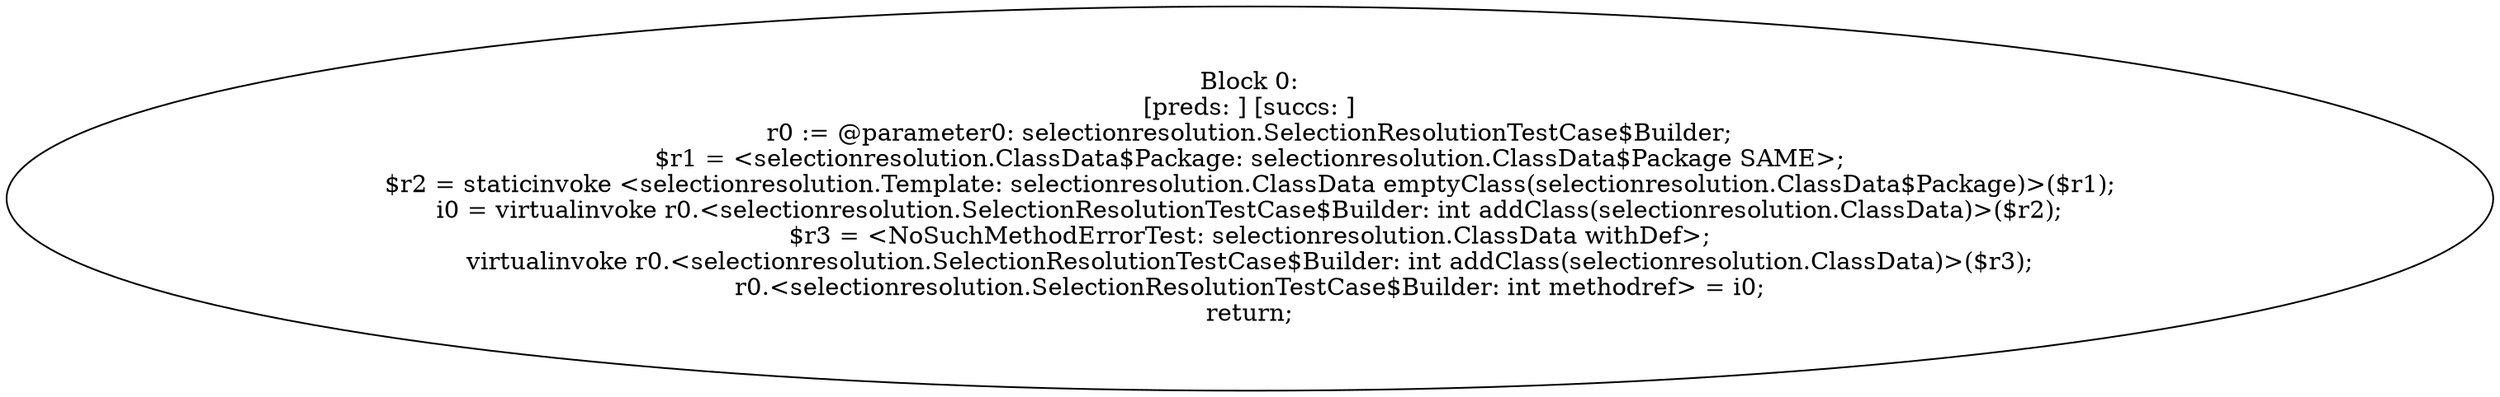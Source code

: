 digraph "unitGraph" {
    "Block 0:
[preds: ] [succs: ]
r0 := @parameter0: selectionresolution.SelectionResolutionTestCase$Builder;
$r1 = <selectionresolution.ClassData$Package: selectionresolution.ClassData$Package SAME>;
$r2 = staticinvoke <selectionresolution.Template: selectionresolution.ClassData emptyClass(selectionresolution.ClassData$Package)>($r1);
i0 = virtualinvoke r0.<selectionresolution.SelectionResolutionTestCase$Builder: int addClass(selectionresolution.ClassData)>($r2);
$r3 = <NoSuchMethodErrorTest: selectionresolution.ClassData withDef>;
virtualinvoke r0.<selectionresolution.SelectionResolutionTestCase$Builder: int addClass(selectionresolution.ClassData)>($r3);
r0.<selectionresolution.SelectionResolutionTestCase$Builder: int methodref> = i0;
return;
"
}
